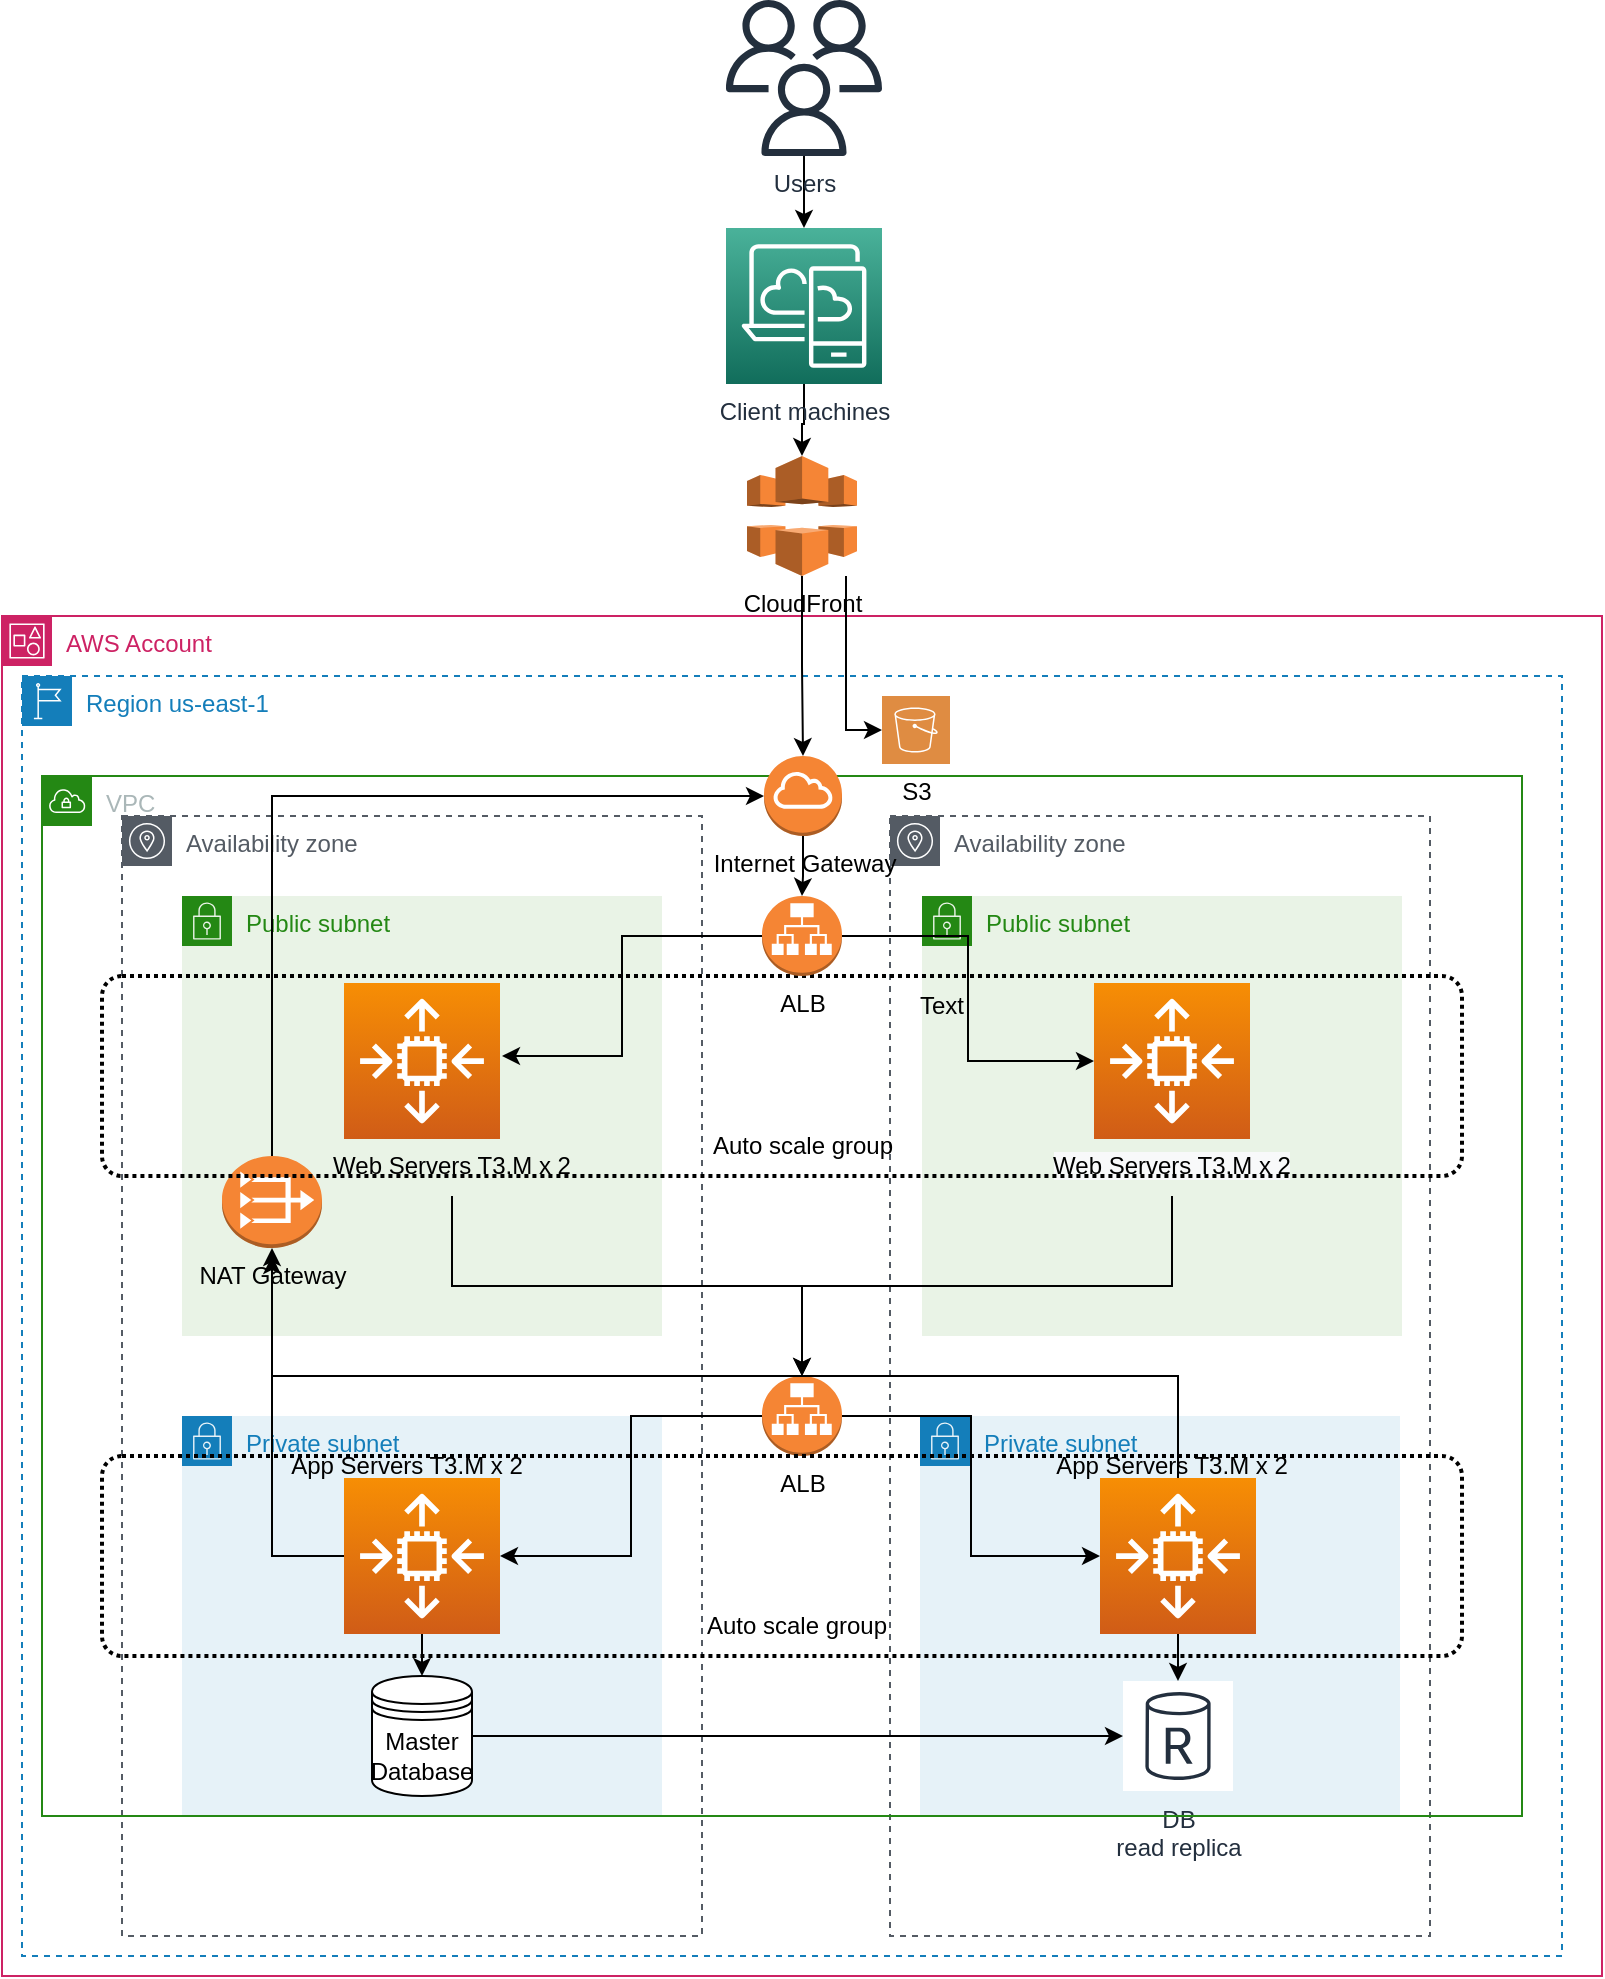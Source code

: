 <mxfile version="20.3.6" type="github" pages="2">
  <diagram id="apZXv9KYR27fRoOn6EyO" name="Page-1">
    <mxGraphModel dx="1746" dy="1406" grid="0" gridSize="10" guides="1" tooltips="1" connect="1" arrows="1" fold="1" page="0" pageScale="1" pageWidth="850" pageHeight="1100" math="0" shadow="0">
      <root>
        <mxCell id="0" />
        <mxCell id="1" parent="0" />
        <mxCell id="sRFoW2Q1E6vJ9wMTpfTS-27" value="Region us-east-1" style="points=[[0,0],[0.25,0],[0.5,0],[0.75,0],[1,0],[1,0.25],[1,0.5],[1,0.75],[1,1],[0.75,1],[0.5,1],[0.25,1],[0,1],[0,0.75],[0,0.5],[0,0.25]];outlineConnect=0;gradientColor=none;html=1;whiteSpace=wrap;fontSize=12;fontStyle=0;container=1;pointerEvents=0;collapsible=0;recursiveResize=0;shape=mxgraph.aws4.group;grIcon=mxgraph.aws4.group_region;strokeColor=#147EBA;fillColor=none;verticalAlign=top;align=left;spacingLeft=30;fontColor=#147EBA;dashed=1;" parent="1" vertex="1">
          <mxGeometry x="50" y="110" width="770" height="640" as="geometry" />
        </mxCell>
        <mxCell id="sRFoW2Q1E6vJ9wMTpfTS-7" value="Public subnet" style="points=[[0,0],[0.25,0],[0.5,0],[0.75,0],[1,0],[1,0.25],[1,0.5],[1,0.75],[1,1],[0.75,1],[0.5,1],[0.25,1],[0,1],[0,0.75],[0,0.5],[0,0.25]];outlineConnect=0;gradientColor=none;html=1;whiteSpace=wrap;fontSize=12;fontStyle=0;container=1;pointerEvents=0;collapsible=0;recursiveResize=0;shape=mxgraph.aws4.group;grIcon=mxgraph.aws4.group_security_group;grStroke=0;strokeColor=#248814;fillColor=#E9F3E6;verticalAlign=top;align=left;spacingLeft=30;fontColor=#248814;dashed=0;" parent="sRFoW2Q1E6vJ9wMTpfTS-27" vertex="1">
          <mxGeometry x="450" y="110" width="240" height="220" as="geometry" />
        </mxCell>
        <mxCell id="sRFoW2Q1E6vJ9wMTpfTS-28" value="Private subnet" style="points=[[0,0],[0.25,0],[0.5,0],[0.75,0],[1,0],[1,0.25],[1,0.5],[1,0.75],[1,1],[0.75,1],[0.5,1],[0.25,1],[0,1],[0,0.75],[0,0.5],[0,0.25]];outlineConnect=0;gradientColor=none;html=1;whiteSpace=wrap;fontSize=12;fontStyle=0;container=1;pointerEvents=0;collapsible=0;recursiveResize=0;shape=mxgraph.aws4.group;grIcon=mxgraph.aws4.group_security_group;grStroke=0;strokeColor=#147EBA;fillColor=#E6F2F8;verticalAlign=top;align=left;spacingLeft=30;fontColor=#147EBA;dashed=0;" parent="sRFoW2Q1E6vJ9wMTpfTS-27" vertex="1">
          <mxGeometry x="80" y="370" width="240" height="200" as="geometry" />
        </mxCell>
        <mxCell id="sRFoW2Q1E6vJ9wMTpfTS-2" value="AWS Account" style="points=[[0,0],[0.25,0],[0.5,0],[0.75,0],[1,0],[1,0.25],[1,0.5],[1,0.75],[1,1],[0.75,1],[0.5,1],[0.25,1],[0,1],[0,0.75],[0,0.5],[0,0.25]];outlineConnect=0;gradientColor=none;html=1;whiteSpace=wrap;fontSize=12;fontStyle=0;container=1;pointerEvents=0;collapsible=0;recursiveResize=0;shape=mxgraph.aws4.group;grIcon=mxgraph.aws4.group_account;strokeColor=#CD2264;fillColor=none;verticalAlign=top;align=left;spacingLeft=30;fontColor=#CD2264;dashed=0;" parent="sRFoW2Q1E6vJ9wMTpfTS-27" vertex="1">
          <mxGeometry x="-10" y="-30" width="800" height="680" as="geometry" />
        </mxCell>
        <mxCell id="sRFoW2Q1E6vJ9wMTpfTS-4" value="Availability zone" style="sketch=0;outlineConnect=0;gradientColor=none;html=1;whiteSpace=wrap;fontSize=12;fontStyle=0;shape=mxgraph.aws4.group;grIcon=mxgraph.aws4.group_availability_zone;strokeColor=#545B64;fillColor=none;verticalAlign=top;align=left;spacingLeft=30;fontColor=#545B64;dashed=1;" parent="sRFoW2Q1E6vJ9wMTpfTS-2" vertex="1">
          <mxGeometry x="444" y="100" width="270" height="560" as="geometry" />
        </mxCell>
        <mxCell id="sRFoW2Q1E6vJ9wMTpfTS-8" value="Private subnet" style="points=[[0,0],[0.25,0],[0.5,0],[0.75,0],[1,0],[1,0.25],[1,0.5],[1,0.75],[1,1],[0.75,1],[0.5,1],[0.25,1],[0,1],[0,0.75],[0,0.5],[0,0.25]];outlineConnect=0;gradientColor=none;html=1;whiteSpace=wrap;fontSize=12;fontStyle=0;container=1;pointerEvents=0;collapsible=0;recursiveResize=0;shape=mxgraph.aws4.group;grIcon=mxgraph.aws4.group_security_group;grStroke=0;strokeColor=#147EBA;fillColor=#E6F2F8;verticalAlign=top;align=left;spacingLeft=30;fontColor=#147EBA;dashed=0;" parent="sRFoW2Q1E6vJ9wMTpfTS-2" vertex="1">
          <mxGeometry x="459" y="400" width="240" height="200" as="geometry" />
        </mxCell>
        <mxCell id="sRFoW2Q1E6vJ9wMTpfTS-36" value="" style="sketch=0;points=[[0,0,0],[0.25,0,0],[0.5,0,0],[0.75,0,0],[1,0,0],[0,1,0],[0.25,1,0],[0.5,1,0],[0.75,1,0],[1,1,0],[0,0.25,0],[0,0.5,0],[0,0.75,0],[1,0.25,0],[1,0.5,0],[1,0.75,0]];outlineConnect=0;fontColor=#232F3E;gradientColor=#F78E04;gradientDirection=north;fillColor=#D05C17;strokeColor=#ffffff;dashed=0;verticalLabelPosition=bottom;verticalAlign=top;align=center;html=1;fontSize=12;fontStyle=0;aspect=fixed;shape=mxgraph.aws4.resourceIcon;resIcon=mxgraph.aws4.auto_scaling2;" parent="sRFoW2Q1E6vJ9wMTpfTS-8" vertex="1">
          <mxGeometry x="90" y="31" width="78" height="78" as="geometry" />
        </mxCell>
        <mxCell id="sRFoW2Q1E6vJ9wMTpfTS-20" value="DB&lt;br&gt;read replica" style="sketch=0;outlineConnect=0;fontColor=#232F3E;gradientColor=none;strokeColor=#232F3E;fillColor=#ffffff;dashed=0;verticalLabelPosition=bottom;verticalAlign=top;align=center;html=1;fontSize=12;fontStyle=0;aspect=fixed;shape=mxgraph.aws4.resourceIcon;resIcon=mxgraph.aws4.db_instance_read_replica;" parent="sRFoW2Q1E6vJ9wMTpfTS-8" vertex="1">
          <mxGeometry x="101.5" y="132.5" width="55" height="55" as="geometry" />
        </mxCell>
        <mxCell id="sRFoW2Q1E6vJ9wMTpfTS-38" value="" style="edgeStyle=orthogonalEdgeStyle;rounded=0;orthogonalLoop=1;jettySize=auto;html=1;" parent="sRFoW2Q1E6vJ9wMTpfTS-8" source="sRFoW2Q1E6vJ9wMTpfTS-36" target="sRFoW2Q1E6vJ9wMTpfTS-20" edge="1">
          <mxGeometry relative="1" as="geometry" />
        </mxCell>
        <mxCell id="sRFoW2Q1E6vJ9wMTpfTS-6" value="Public subnet" style="points=[[0,0],[0.25,0],[0.5,0],[0.75,0],[1,0],[1,0.25],[1,0.5],[1,0.75],[1,1],[0.75,1],[0.5,1],[0.25,1],[0,1],[0,0.75],[0,0.5],[0,0.25]];outlineConnect=0;gradientColor=none;html=1;whiteSpace=wrap;fontSize=12;fontStyle=0;container=1;pointerEvents=0;collapsible=0;recursiveResize=0;shape=mxgraph.aws4.group;grIcon=mxgraph.aws4.group_security_group;grStroke=0;strokeColor=#248814;fillColor=#E9F3E6;verticalAlign=top;align=left;spacingLeft=30;fontColor=#248814;dashed=0;" parent="sRFoW2Q1E6vJ9wMTpfTS-2" vertex="1">
          <mxGeometry x="90" y="140" width="240" height="220" as="geometry" />
        </mxCell>
        <mxCell id="sRFoW2Q1E6vJ9wMTpfTS-33" value="" style="sketch=0;points=[[0,0,0],[0.25,0,0],[0.5,0,0],[0.75,0,0],[1,0,0],[0,1,0],[0.25,1,0],[0.5,1,0],[0.75,1,0],[1,1,0],[0,0.25,0],[0,0.5,0],[0,0.75,0],[1,0.25,0],[1,0.5,0],[1,0.75,0]];outlineConnect=0;fontColor=#232F3E;gradientColor=#F78E04;gradientDirection=north;fillColor=#D05C17;strokeColor=#ffffff;dashed=0;verticalLabelPosition=bottom;verticalAlign=top;align=center;html=1;fontSize=12;fontStyle=0;aspect=fixed;shape=mxgraph.aws4.resourceIcon;resIcon=mxgraph.aws4.auto_scaling2;" parent="sRFoW2Q1E6vJ9wMTpfTS-6" vertex="1">
          <mxGeometry x="81" y="43.5" width="78" height="78" as="geometry" />
        </mxCell>
        <mxCell id="sRFoW2Q1E6vJ9wMTpfTS-3" value="Availability zone" style="sketch=0;outlineConnect=0;gradientColor=none;html=1;whiteSpace=wrap;fontSize=12;fontStyle=0;shape=mxgraph.aws4.group;grIcon=mxgraph.aws4.group_availability_zone;strokeColor=#545B64;fillColor=none;verticalAlign=top;align=left;spacingLeft=30;fontColor=#545B64;dashed=1;" parent="sRFoW2Q1E6vJ9wMTpfTS-2" vertex="1">
          <mxGeometry x="60" y="100" width="290" height="560" as="geometry" />
        </mxCell>
        <mxCell id="sRFoW2Q1E6vJ9wMTpfTS-26" value="" style="edgeStyle=orthogonalEdgeStyle;rounded=0;orthogonalLoop=1;jettySize=auto;html=1;" parent="sRFoW2Q1E6vJ9wMTpfTS-2" source="sRFoW2Q1E6vJ9wMTpfTS-19" target="sRFoW2Q1E6vJ9wMTpfTS-20" edge="1">
          <mxGeometry relative="1" as="geometry" />
        </mxCell>
        <mxCell id="sRFoW2Q1E6vJ9wMTpfTS-19" value="Master&lt;br&gt;Database" style="shape=datastore;whiteSpace=wrap;html=1;" parent="sRFoW2Q1E6vJ9wMTpfTS-2" vertex="1">
          <mxGeometry x="185" y="530" width="50" height="60" as="geometry" />
        </mxCell>
        <mxCell id="sRFoW2Q1E6vJ9wMTpfTS-37" value="" style="edgeStyle=orthogonalEdgeStyle;rounded=0;orthogonalLoop=1;jettySize=auto;html=1;" parent="sRFoW2Q1E6vJ9wMTpfTS-2" source="sRFoW2Q1E6vJ9wMTpfTS-35" target="sRFoW2Q1E6vJ9wMTpfTS-19" edge="1">
          <mxGeometry relative="1" as="geometry" />
        </mxCell>
        <mxCell id="D9tEwi3VK8ddSiN_2xZJ-1" value="" style="edgeStyle=orthogonalEdgeStyle;rounded=0;orthogonalLoop=1;jettySize=auto;html=1;entryX=0;entryY=0.5;entryDx=0;entryDy=0;entryPerimeter=0;" edge="1" parent="sRFoW2Q1E6vJ9wMTpfTS-2" source="sRFoW2Q1E6vJ9wMTpfTS-11" target="sRFoW2Q1E6vJ9wMTpfTS-42">
          <mxGeometry relative="1" as="geometry">
            <Array as="points">
              <mxPoint x="135" y="90" />
            </Array>
          </mxGeometry>
        </mxCell>
        <mxCell id="sRFoW2Q1E6vJ9wMTpfTS-11" value="NAT Gateway" style="outlineConnect=0;dashed=0;verticalLabelPosition=bottom;verticalAlign=top;align=center;html=1;shape=mxgraph.aws3.vpc_nat_gateway;fillColor=#F58534;gradientColor=none;" parent="sRFoW2Q1E6vJ9wMTpfTS-2" vertex="1">
          <mxGeometry x="110" y="270" width="50" height="46" as="geometry" />
        </mxCell>
        <mxCell id="D9tEwi3VK8ddSiN_2xZJ-3" value="" style="edgeStyle=orthogonalEdgeStyle;rounded=0;orthogonalLoop=1;jettySize=auto;html=1;" edge="1" parent="sRFoW2Q1E6vJ9wMTpfTS-2" source="sRFoW2Q1E6vJ9wMTpfTS-35" target="sRFoW2Q1E6vJ9wMTpfTS-11">
          <mxGeometry relative="1" as="geometry">
            <mxPoint x="314" y="470" as="targetPoint" />
          </mxGeometry>
        </mxCell>
        <mxCell id="sRFoW2Q1E6vJ9wMTpfTS-35" value="" style="sketch=0;points=[[0,0,0],[0.25,0,0],[0.5,0,0],[0.75,0,0],[1,0,0],[0,1,0],[0.25,1,0],[0.5,1,0],[0.75,1,0],[1,1,0],[0,0.25,0],[0,0.5,0],[0,0.75,0],[1,0.25,0],[1,0.5,0],[1,0.75,0]];outlineConnect=0;fontColor=#232F3E;gradientColor=#F78E04;gradientDirection=north;fillColor=#D05C17;strokeColor=#ffffff;dashed=0;verticalLabelPosition=bottom;verticalAlign=top;align=center;html=1;fontSize=12;fontStyle=0;aspect=fixed;shape=mxgraph.aws4.resourceIcon;resIcon=mxgraph.aws4.auto_scaling2;" parent="sRFoW2Q1E6vJ9wMTpfTS-2" vertex="1">
          <mxGeometry x="171" y="431" width="78" height="78" as="geometry" />
        </mxCell>
        <mxCell id="D9tEwi3VK8ddSiN_2xZJ-14" value="" style="edgeStyle=orthogonalEdgeStyle;rounded=0;orthogonalLoop=1;jettySize=auto;html=1;" edge="1" parent="sRFoW2Q1E6vJ9wMTpfTS-2" source="sRFoW2Q1E6vJ9wMTpfTS-21">
          <mxGeometry relative="1" as="geometry">
            <mxPoint x="250" y="220" as="targetPoint" />
            <Array as="points">
              <mxPoint x="310" y="160" />
              <mxPoint x="310" y="220" />
            </Array>
          </mxGeometry>
        </mxCell>
        <mxCell id="sRFoW2Q1E6vJ9wMTpfTS-1" value="VPC" style="points=[[0,0],[0.25,0],[0.5,0],[0.75,0],[1,0],[1,0.25],[1,0.5],[1,0.75],[1,1],[0.75,1],[0.5,1],[0.25,1],[0,1],[0,0.75],[0,0.5],[0,0.25]];outlineConnect=0;gradientColor=none;html=1;whiteSpace=wrap;fontSize=12;fontStyle=0;container=1;pointerEvents=0;collapsible=0;recursiveResize=0;shape=mxgraph.aws4.group;grIcon=mxgraph.aws4.group_vpc;strokeColor=#248814;fillColor=none;verticalAlign=top;align=left;spacingLeft=30;fontColor=#AAB7B8;dashed=0;" parent="sRFoW2Q1E6vJ9wMTpfTS-2" vertex="1">
          <mxGeometry x="20" y="80" width="740" height="520" as="geometry" />
        </mxCell>
        <mxCell id="sRFoW2Q1E6vJ9wMTpfTS-50" value="App Servers T3.M x 2" style="text;html=1;strokeColor=none;fillColor=none;align=center;verticalAlign=middle;whiteSpace=wrap;rounded=0;" parent="sRFoW2Q1E6vJ9wMTpfTS-1" vertex="1">
          <mxGeometry x="120" y="330" width="125" height="30" as="geometry" />
        </mxCell>
        <mxCell id="sRFoW2Q1E6vJ9wMTpfTS-51" value="App Servers T3.M x 2" style="text;html=1;strokeColor=none;fillColor=none;align=center;verticalAlign=middle;whiteSpace=wrap;rounded=0;" parent="sRFoW2Q1E6vJ9wMTpfTS-1" vertex="1">
          <mxGeometry x="500" y="330" width="130" height="30" as="geometry" />
        </mxCell>
        <mxCell id="D9tEwi3VK8ddSiN_2xZJ-11" value="" style="edgeStyle=orthogonalEdgeStyle;rounded=0;orthogonalLoop=1;jettySize=auto;html=1;entryX=0.5;entryY=0;entryDx=0;entryDy=0;entryPerimeter=0;exitX=0.5;exitY=1;exitDx=0;exitDy=0;" edge="1" parent="sRFoW2Q1E6vJ9wMTpfTS-1" source="sRFoW2Q1E6vJ9wMTpfTS-49" target="D9tEwi3VK8ddSiN_2xZJ-10">
          <mxGeometry relative="1" as="geometry" />
        </mxCell>
        <mxCell id="sRFoW2Q1E6vJ9wMTpfTS-49" value="&lt;meta charset=&quot;utf-8&quot;&gt;&lt;span style=&quot;color: rgb(0, 0, 0); font-family: Helvetica; font-size: 12px; font-style: normal; font-variant-ligatures: normal; font-variant-caps: normal; font-weight: 400; letter-spacing: normal; orphans: 2; text-align: center; text-indent: 0px; text-transform: none; widows: 2; word-spacing: 0px; -webkit-text-stroke-width: 0px; background-color: rgb(248, 249, 250); text-decoration-thickness: initial; text-decoration-style: initial; text-decoration-color: initial; float: none; display: inline !important;&quot;&gt;Web Servers T3.M x 2&lt;/span&gt;" style="text;html=1;strokeColor=none;fillColor=none;align=center;verticalAlign=middle;whiteSpace=wrap;rounded=0;" parent="sRFoW2Q1E6vJ9wMTpfTS-1" vertex="1">
          <mxGeometry x="495" y="180" width="140" height="30" as="geometry" />
        </mxCell>
        <mxCell id="sRFoW2Q1E6vJ9wMTpfTS-34" value="" style="sketch=0;points=[[0,0,0],[0.25,0,0],[0.5,0,0],[0.75,0,0],[1,0,0],[0,1,0],[0.25,1,0],[0.5,1,0],[0.75,1,0],[1,1,0],[0,0.25,0],[0,0.5,0],[0,0.75,0],[1,0.25,0],[1,0.5,0],[1,0.75,0]];outlineConnect=0;fontColor=#232F3E;gradientColor=#F78E04;gradientDirection=north;fillColor=#D05C17;strokeColor=#ffffff;dashed=0;verticalLabelPosition=bottom;verticalAlign=top;align=center;html=1;fontSize=12;fontStyle=0;aspect=fixed;shape=mxgraph.aws4.resourceIcon;resIcon=mxgraph.aws4.auto_scaling2;" parent="sRFoW2Q1E6vJ9wMTpfTS-1" vertex="1">
          <mxGeometry x="526" y="103.5" width="78" height="78" as="geometry" />
        </mxCell>
        <mxCell id="D9tEwi3VK8ddSiN_2xZJ-10" value="ALB" style="outlineConnect=0;dashed=0;verticalLabelPosition=bottom;verticalAlign=top;align=center;html=1;shape=mxgraph.aws3.application_load_balancer;fillColor=#F58534;gradientColor=none;" vertex="1" parent="sRFoW2Q1E6vJ9wMTpfTS-1">
          <mxGeometry x="360" y="300" width="40" height="40" as="geometry" />
        </mxCell>
        <mxCell id="sRFoW2Q1E6vJ9wMTpfTS-47" value="  " style="rounded=1;arcSize=10;dashed=1;fillColor=none;gradientColor=none;dashPattern=1 1;strokeWidth=2;" parent="sRFoW2Q1E6vJ9wMTpfTS-1" vertex="1">
          <mxGeometry x="30" y="100" width="680" height="100" as="geometry" />
        </mxCell>
        <mxCell id="sRFoW2Q1E6vJ9wMTpfTS-42" value="Internet Gateway" style="outlineConnect=0;dashed=0;verticalLabelPosition=bottom;verticalAlign=top;align=center;html=1;shape=mxgraph.aws3.internet_gateway;fillColor=#F58534;gradientColor=none;" parent="sRFoW2Q1E6vJ9wMTpfTS-1" vertex="1">
          <mxGeometry x="361" y="-10" width="39" height="40" as="geometry" />
        </mxCell>
        <mxCell id="sRFoW2Q1E6vJ9wMTpfTS-21" value="ALB" style="outlineConnect=0;dashed=0;verticalLabelPosition=bottom;verticalAlign=top;align=center;html=1;shape=mxgraph.aws3.application_load_balancer;fillColor=#F58534;gradientColor=none;" parent="sRFoW2Q1E6vJ9wMTpfTS-1" vertex="1">
          <mxGeometry x="360" y="60" width="40" height="40" as="geometry" />
        </mxCell>
        <mxCell id="sRFoW2Q1E6vJ9wMTpfTS-24" value="" style="edgeStyle=orthogonalEdgeStyle;rounded=0;orthogonalLoop=1;jettySize=auto;html=1;entryX=0;entryY=0.5;entryDx=0;entryDy=0;entryPerimeter=0;" parent="sRFoW2Q1E6vJ9wMTpfTS-1" source="sRFoW2Q1E6vJ9wMTpfTS-21" target="sRFoW2Q1E6vJ9wMTpfTS-34" edge="1">
          <mxGeometry relative="1" as="geometry" />
        </mxCell>
        <mxCell id="sRFoW2Q1E6vJ9wMTpfTS-44" value="" style="edgeStyle=orthogonalEdgeStyle;rounded=0;orthogonalLoop=1;jettySize=auto;html=1;" parent="sRFoW2Q1E6vJ9wMTpfTS-1" source="sRFoW2Q1E6vJ9wMTpfTS-42" target="sRFoW2Q1E6vJ9wMTpfTS-21" edge="1">
          <mxGeometry relative="1" as="geometry" />
        </mxCell>
        <mxCell id="D9tEwi3VK8ddSiN_2xZJ-17" value="Auto scale group" style="text;html=1;strokeColor=none;fillColor=none;align=center;verticalAlign=middle;whiteSpace=wrap;rounded=0;" vertex="1" parent="sRFoW2Q1E6vJ9wMTpfTS-1">
          <mxGeometry x="322.5" y="170" width="115" height="30" as="geometry" />
        </mxCell>
        <mxCell id="D9tEwi3VK8ddSiN_2xZJ-5" value="" style="edgeStyle=orthogonalEdgeStyle;rounded=0;orthogonalLoop=1;jettySize=auto;html=1;" edge="1" parent="sRFoW2Q1E6vJ9wMTpfTS-2" source="sRFoW2Q1E6vJ9wMTpfTS-36">
          <mxGeometry relative="1" as="geometry">
            <mxPoint x="135" y="320" as="targetPoint" />
            <Array as="points">
              <mxPoint x="588" y="380" />
              <mxPoint x="135" y="380" />
            </Array>
          </mxGeometry>
        </mxCell>
        <mxCell id="sRFoW2Q1E6vJ9wMTpfTS-48" value="Web Servers T3.M x 2" style="text;html=1;strokeColor=none;fillColor=none;align=center;verticalAlign=middle;whiteSpace=wrap;rounded=0;" parent="sRFoW2Q1E6vJ9wMTpfTS-2" vertex="1">
          <mxGeometry x="160" y="260" width="130" height="30" as="geometry" />
        </mxCell>
        <mxCell id="D9tEwi3VK8ddSiN_2xZJ-9" value="" style="edgeStyle=orthogonalEdgeStyle;rounded=0;orthogonalLoop=1;jettySize=auto;html=1;exitX=0.5;exitY=1;exitDx=0;exitDy=0;" edge="1" parent="sRFoW2Q1E6vJ9wMTpfTS-2" source="sRFoW2Q1E6vJ9wMTpfTS-48" target="D9tEwi3VK8ddSiN_2xZJ-10">
          <mxGeometry relative="1" as="geometry">
            <mxPoint x="215" y="360" as="targetPoint" />
          </mxGeometry>
        </mxCell>
        <mxCell id="D9tEwi3VK8ddSiN_2xZJ-12" value="" style="edgeStyle=orthogonalEdgeStyle;rounded=0;orthogonalLoop=1;jettySize=auto;html=1;entryX=1;entryY=0.5;entryDx=0;entryDy=0;entryPerimeter=0;" edge="1" parent="sRFoW2Q1E6vJ9wMTpfTS-2" source="D9tEwi3VK8ddSiN_2xZJ-10" target="sRFoW2Q1E6vJ9wMTpfTS-35">
          <mxGeometry relative="1" as="geometry" />
        </mxCell>
        <mxCell id="D9tEwi3VK8ddSiN_2xZJ-13" value="" style="edgeStyle=orthogonalEdgeStyle;rounded=0;orthogonalLoop=1;jettySize=auto;html=1;entryX=0;entryY=0.5;entryDx=0;entryDy=0;entryPerimeter=0;" edge="1" parent="sRFoW2Q1E6vJ9wMTpfTS-2" source="D9tEwi3VK8ddSiN_2xZJ-10" target="sRFoW2Q1E6vJ9wMTpfTS-36">
          <mxGeometry relative="1" as="geometry" />
        </mxCell>
        <mxCell id="D9tEwi3VK8ddSiN_2xZJ-15" value="  " style="rounded=1;arcSize=10;dashed=1;fillColor=none;gradientColor=none;dashPattern=1 1;strokeWidth=2;" vertex="1" parent="sRFoW2Q1E6vJ9wMTpfTS-2">
          <mxGeometry x="50" y="420" width="680" height="100" as="geometry" />
        </mxCell>
        <mxCell id="sRFoW2Q1E6vJ9wMTpfTS-14" value="S3" style="sketch=0;pointerEvents=1;shadow=0;dashed=0;html=1;strokeColor=none;fillColor=#DF8C42;labelPosition=center;verticalLabelPosition=bottom;verticalAlign=top;align=center;outlineConnect=0;shape=mxgraph.veeam2.aws_s3;" parent="sRFoW2Q1E6vJ9wMTpfTS-2" vertex="1">
          <mxGeometry x="440" y="40" width="34" height="34" as="geometry" />
        </mxCell>
        <mxCell id="D9tEwi3VK8ddSiN_2xZJ-18" value="Auto scale group" style="text;html=1;strokeColor=none;fillColor=none;align=center;verticalAlign=middle;whiteSpace=wrap;rounded=0;" vertex="1" parent="sRFoW2Q1E6vJ9wMTpfTS-2">
          <mxGeometry x="340" y="490" width="115" height="30" as="geometry" />
        </mxCell>
        <mxCell id="sRFoW2Q1E6vJ9wMTpfTS-43" value="" style="edgeStyle=orthogonalEdgeStyle;rounded=0;orthogonalLoop=1;jettySize=auto;html=1;" parent="1" source="sRFoW2Q1E6vJ9wMTpfTS-39" target="sRFoW2Q1E6vJ9wMTpfTS-42" edge="1">
          <mxGeometry relative="1" as="geometry" />
        </mxCell>
        <mxCell id="sRFoW2Q1E6vJ9wMTpfTS-39" value="CloudFront&lt;br&gt;" style="outlineConnect=0;dashed=0;verticalLabelPosition=bottom;verticalAlign=top;align=center;html=1;shape=mxgraph.aws3.cloudfront;fillColor=#F58536;gradientColor=none;" parent="1" vertex="1">
          <mxGeometry x="412.5" width="55" height="60" as="geometry" />
        </mxCell>
        <mxCell id="sRFoW2Q1E6vJ9wMTpfTS-41" value="" style="edgeStyle=orthogonalEdgeStyle;rounded=0;orthogonalLoop=1;jettySize=auto;html=1;entryX=0.5;entryY=0;entryDx=0;entryDy=0;entryPerimeter=0;" parent="1" source="sRFoW2Q1E6vJ9wMTpfTS-40" target="sRFoW2Q1E6vJ9wMTpfTS-52" edge="1">
          <mxGeometry relative="1" as="geometry" />
        </mxCell>
        <mxCell id="sRFoW2Q1E6vJ9wMTpfTS-40" value="Users" style="sketch=0;outlineConnect=0;fontColor=#232F3E;gradientColor=none;fillColor=#232F3D;strokeColor=none;dashed=0;verticalLabelPosition=bottom;verticalAlign=top;align=center;html=1;fontSize=12;fontStyle=0;aspect=fixed;pointerEvents=1;shape=mxgraph.aws4.users;" parent="1" vertex="1">
          <mxGeometry x="402" y="-228" width="78" height="78" as="geometry" />
        </mxCell>
        <mxCell id="sRFoW2Q1E6vJ9wMTpfTS-53" value="" style="edgeStyle=orthogonalEdgeStyle;rounded=0;orthogonalLoop=1;jettySize=auto;html=1;" parent="1" source="sRFoW2Q1E6vJ9wMTpfTS-52" target="sRFoW2Q1E6vJ9wMTpfTS-39" edge="1">
          <mxGeometry relative="1" as="geometry" />
        </mxCell>
        <mxCell id="sRFoW2Q1E6vJ9wMTpfTS-52" value="Client machines" style="sketch=0;points=[[0,0,0],[0.25,0,0],[0.5,0,0],[0.75,0,0],[1,0,0],[0,1,0],[0.25,1,0],[0.5,1,0],[0.75,1,0],[1,1,0],[0,0.25,0],[0,0.5,0],[0,0.75,0],[1,0.25,0],[1,0.5,0],[1,0.75,0]];outlineConnect=0;fontColor=#232F3E;gradientColor=#4AB29A;gradientDirection=north;fillColor=#116D5B;strokeColor=#ffffff;dashed=0;verticalLabelPosition=bottom;verticalAlign=top;align=center;html=1;fontSize=12;fontStyle=0;aspect=fixed;shape=mxgraph.aws4.resourceIcon;resIcon=mxgraph.aws4.desktop_and_app_streaming;" parent="1" vertex="1">
          <mxGeometry x="402" y="-114" width="78" height="78" as="geometry" />
        </mxCell>
        <mxCell id="D9tEwi3VK8ddSiN_2xZJ-6" value="" style="edgeStyle=orthogonalEdgeStyle;rounded=0;orthogonalLoop=1;jettySize=auto;html=1;" edge="1" parent="1" source="sRFoW2Q1E6vJ9wMTpfTS-39" target="sRFoW2Q1E6vJ9wMTpfTS-14">
          <mxGeometry relative="1" as="geometry">
            <mxPoint x="470" y="30" as="sourcePoint" />
            <Array as="points">
              <mxPoint x="462" y="130" />
              <mxPoint x="462" y="130" />
            </Array>
          </mxGeometry>
        </mxCell>
        <mxCell id="D9tEwi3VK8ddSiN_2xZJ-16" value="Text" style="text;html=1;strokeColor=none;fillColor=none;align=center;verticalAlign=middle;whiteSpace=wrap;rounded=0;" vertex="1" parent="1">
          <mxGeometry x="480" y="260" width="60" height="30" as="geometry" />
        </mxCell>
      </root>
    </mxGraphModel>
  </diagram>
  <diagram id="YJi1av1-K9JVTNXcKoY-" name="Page-2">
    <mxGraphModel dx="1746" dy="2106" grid="1" gridSize="10" guides="1" tooltips="1" connect="1" arrows="1" fold="1" page="1" pageScale="1" pageWidth="850" pageHeight="1100" math="0" shadow="0">
      <root>
        <mxCell id="0" />
        <mxCell id="1" parent="0" />
        <mxCell id="ZqSNtTtoB4k-McSJSbTo-42" value="" style="edgeStyle=orthogonalEdgeStyle;rounded=0;orthogonalLoop=1;jettySize=auto;html=1;entryX=0.5;entryY=0;entryDx=0;entryDy=0;entryPerimeter=0;" edge="1" parent="1" source="ZqSNtTtoB4k-McSJSbTo-43" target="0oAwvC4A8kbxbMchr_vm-14">
          <mxGeometry relative="1" as="geometry">
            <mxPoint x="440.5" y="150" as="targetPoint" />
            <Array as="points">
              <mxPoint x="440" y="140" />
            </Array>
          </mxGeometry>
        </mxCell>
        <mxCell id="0oAwvC4A8kbxbMchr_vm-9" value="" style="edgeStyle=orthogonalEdgeStyle;rounded=0;orthogonalLoop=1;jettySize=auto;html=1;" edge="1" parent="1" source="ZqSNtTtoB4k-McSJSbTo-43" target="0oAwvC4A8kbxbMchr_vm-8">
          <mxGeometry relative="1" as="geometry" />
        </mxCell>
        <mxCell id="ZqSNtTtoB4k-McSJSbTo-43" value="CloudFront&lt;br&gt;" style="outlineConnect=0;dashed=0;verticalLabelPosition=bottom;verticalAlign=top;align=center;html=1;shape=mxgraph.aws3.cloudfront;fillColor=#F58536;gradientColor=none;" vertex="1" parent="1">
          <mxGeometry x="412.5" width="55" height="60" as="geometry" />
        </mxCell>
        <mxCell id="ZqSNtTtoB4k-McSJSbTo-44" value="" style="edgeStyle=orthogonalEdgeStyle;rounded=0;orthogonalLoop=1;jettySize=auto;html=1;entryX=0;entryY=0.5;entryDx=0;entryDy=0;entryPerimeter=0;" edge="1" parent="1" source="ZqSNtTtoB4k-McSJSbTo-45" target="ZqSNtTtoB4k-McSJSbTo-47">
          <mxGeometry relative="1" as="geometry" />
        </mxCell>
        <mxCell id="ZqSNtTtoB4k-McSJSbTo-45" value="Users" style="sketch=0;outlineConnect=0;fontColor=#232F3E;gradientColor=none;fillColor=#232F3D;strokeColor=none;dashed=0;verticalLabelPosition=bottom;verticalAlign=top;align=center;html=1;fontSize=12;fontStyle=0;aspect=fixed;pointerEvents=1;shape=mxgraph.aws4.users;" vertex="1" parent="1">
          <mxGeometry x="250" y="-250" width="78" height="78" as="geometry" />
        </mxCell>
        <mxCell id="ZqSNtTtoB4k-McSJSbTo-46" value="" style="edgeStyle=orthogonalEdgeStyle;rounded=0;orthogonalLoop=1;jettySize=auto;html=1;" edge="1" parent="1" source="ZqSNtTtoB4k-McSJSbTo-47" target="ZqSNtTtoB4k-McSJSbTo-50">
          <mxGeometry relative="1" as="geometry" />
        </mxCell>
        <mxCell id="0oAwvC4A8kbxbMchr_vm-13" value="" style="edgeStyle=orthogonalEdgeStyle;rounded=0;orthogonalLoop=1;jettySize=auto;html=1;entryX=0.5;entryY=0;entryDx=0;entryDy=0;entryPerimeter=0;" edge="1" parent="1" source="ZqSNtTtoB4k-McSJSbTo-47" target="ZqSNtTtoB4k-McSJSbTo-52">
          <mxGeometry relative="1" as="geometry">
            <mxPoint x="558" y="-211" as="targetPoint" />
          </mxGeometry>
        </mxCell>
        <mxCell id="ZqSNtTtoB4k-McSJSbTo-47" value="Client machines" style="sketch=0;points=[[0,0,0],[0.25,0,0],[0.5,0,0],[0.75,0,0],[1,0,0],[0,1,0],[0.25,1,0],[0.5,1,0],[0.75,1,0],[1,1,0],[0,0.25,0],[0,0.5,0],[0,0.75,0],[1,0.25,0],[1,0.5,0],[1,0.75,0]];outlineConnect=0;fontColor=#232F3E;gradientColor=#4AB29A;gradientDirection=north;fillColor=#116D5B;strokeColor=#ffffff;dashed=0;verticalLabelPosition=bottom;verticalAlign=top;align=center;html=1;fontSize=12;fontStyle=0;aspect=fixed;shape=mxgraph.aws4.resourceIcon;resIcon=mxgraph.aws4.desktop_and_app_streaming;" vertex="1" parent="1">
          <mxGeometry x="400" y="-250" width="78" height="78" as="geometry" />
        </mxCell>
        <mxCell id="ZqSNtTtoB4k-McSJSbTo-51" value="" style="edgeStyle=orthogonalEdgeStyle;rounded=0;orthogonalLoop=1;jettySize=auto;html=1;" edge="1" parent="1" source="ZqSNtTtoB4k-McSJSbTo-50" target="ZqSNtTtoB4k-McSJSbTo-43">
          <mxGeometry relative="1" as="geometry" />
        </mxCell>
        <mxCell id="ZqSNtTtoB4k-McSJSbTo-50" value="Amazon Route 53" style="sketch=0;outlineConnect=0;fontColor=#232F3E;gradientColor=none;strokeColor=#ffffff;fillColor=#232F3E;dashed=0;verticalLabelPosition=middle;verticalAlign=bottom;align=center;html=1;whiteSpace=wrap;fontSize=10;fontStyle=1;spacing=3;shape=mxgraph.aws4.productIcon;prIcon=mxgraph.aws4.route_53;" vertex="1" parent="1">
          <mxGeometry x="400" y="-130" width="80" height="110" as="geometry" />
        </mxCell>
        <mxCell id="ZqSNtTtoB4k-McSJSbTo-32" value="" style="edgeStyle=orthogonalEdgeStyle;rounded=0;orthogonalLoop=1;jettySize=auto;html=1;exitX=0.5;exitY=1;exitDx=0;exitDy=0;exitPerimeter=0;startArrow=none;" edge="1" parent="1" source="0oAwvC4A8kbxbMchr_vm-14" target="ZqSNtTtoB4k-McSJSbTo-53">
          <mxGeometry relative="1" as="geometry">
            <mxPoint x="439" y="200" as="sourcePoint" />
            <mxPoint x="-366" y="710" as="targetPoint" />
            <Array as="points" />
          </mxGeometry>
        </mxCell>
        <mxCell id="ZqSNtTtoB4k-McSJSbTo-52" value="Cognito" style="outlineConnect=0;dashed=0;verticalLabelPosition=bottom;verticalAlign=top;align=center;html=1;shape=mxgraph.aws3.cognito;fillColor=#AD688B;gradientColor=none;" vertex="1" parent="1">
          <mxGeometry x="560" y="121.75" width="60" height="76.5" as="geometry" />
        </mxCell>
        <mxCell id="ZqSNtTtoB4k-McSJSbTo-53" value="Lambda" style="outlineConnect=0;dashed=0;verticalLabelPosition=bottom;verticalAlign=top;align=center;html=1;shape=mxgraph.aws3.lambda_function;fillColor=#F58534;gradientColor=none;" vertex="1" parent="1">
          <mxGeometry x="405" y="270" width="69" height="72" as="geometry" />
        </mxCell>
        <mxCell id="ZqSNtTtoB4k-McSJSbTo-54" value="DDB" style="outlineConnect=0;dashed=0;verticalLabelPosition=bottom;verticalAlign=top;align=center;html=1;shape=mxgraph.aws3.dynamo_db;fillColor=#2E73B8;gradientColor=none;" vertex="1" parent="1">
          <mxGeometry x="403.5" y="392" width="72" height="81" as="geometry" />
        </mxCell>
        <mxCell id="ZqSNtTtoB4k-McSJSbTo-55" value="" style="edgeStyle=orthogonalEdgeStyle;rounded=0;orthogonalLoop=1;jettySize=auto;html=1;" edge="1" parent="1" source="ZqSNtTtoB4k-McSJSbTo-53" target="ZqSNtTtoB4k-McSJSbTo-54">
          <mxGeometry relative="1" as="geometry" />
        </mxCell>
        <mxCell id="0oAwvC4A8kbxbMchr_vm-10" value="" style="edgeStyle=orthogonalEdgeStyle;rounded=0;orthogonalLoop=1;jettySize=auto;html=1;" edge="1" parent="1" source="0oAwvC4A8kbxbMchr_vm-14" target="ZqSNtTtoB4k-McSJSbTo-52">
          <mxGeometry relative="1" as="geometry">
            <mxPoint x="479" y="160" as="sourcePoint" />
          </mxGeometry>
        </mxCell>
        <mxCell id="0oAwvC4A8kbxbMchr_vm-11" value="AWS Account" style="points=[[0,0],[0.25,0],[0.5,0],[0.75,0],[1,0],[1,0.25],[1,0.5],[1,0.75],[1,1],[0.75,1],[0.5,1],[0.25,1],[0,1],[0,0.75],[0,0.5],[0,0.25]];outlineConnect=0;gradientColor=none;html=1;whiteSpace=wrap;fontSize=12;fontStyle=0;container=1;pointerEvents=0;collapsible=0;recursiveResize=0;shape=mxgraph.aws4.group;grIcon=mxgraph.aws4.group_account;strokeColor=#CD2264;fillColor=none;verticalAlign=top;align=left;spacingLeft=30;fontColor=#CD2264;dashed=0;" vertex="1" parent="1">
          <mxGeometry x="240" y="-140" width="430" height="650" as="geometry" />
        </mxCell>
        <mxCell id="0oAwvC4A8kbxbMchr_vm-8" value="S3" style="sketch=0;pointerEvents=1;shadow=0;dashed=0;html=1;strokeColor=none;fillColor=#DF8C42;labelPosition=center;verticalLabelPosition=bottom;verticalAlign=top;align=center;outlineConnect=0;shape=mxgraph.veeam2.aws_s3;" vertex="1" parent="0oAwvC4A8kbxbMchr_vm-11">
          <mxGeometry x="30" y="135" width="60" height="70" as="geometry" />
        </mxCell>
        <mxCell id="0oAwvC4A8kbxbMchr_vm-14" value="API Gateway" style="sketch=0;points=[[0,0,0],[0.25,0,0],[0.5,0,0],[0.75,0,0],[1,0,0],[0,1,0],[0.25,1,0],[0.5,1,0],[0.75,1,0],[1,1,0],[0,0.25,0],[0,0.5,0],[0,0.75,0],[1,0.25,0],[1,0.5,0],[1,0.75,0]];outlineConnect=0;fontColor=#232F3E;gradientColor=#FF4F8B;gradientDirection=north;fillColor=#BC1356;strokeColor=#ffffff;dashed=0;verticalLabelPosition=bottom;verticalAlign=top;align=center;html=1;fontSize=12;fontStyle=0;aspect=fixed;shape=mxgraph.aws4.resourceIcon;resIcon=mxgraph.aws4.api_gateway;" vertex="1" parent="0oAwvC4A8kbxbMchr_vm-11">
          <mxGeometry x="161" y="261.75" width="78" height="78" as="geometry" />
        </mxCell>
      </root>
    </mxGraphModel>
  </diagram>
</mxfile>
